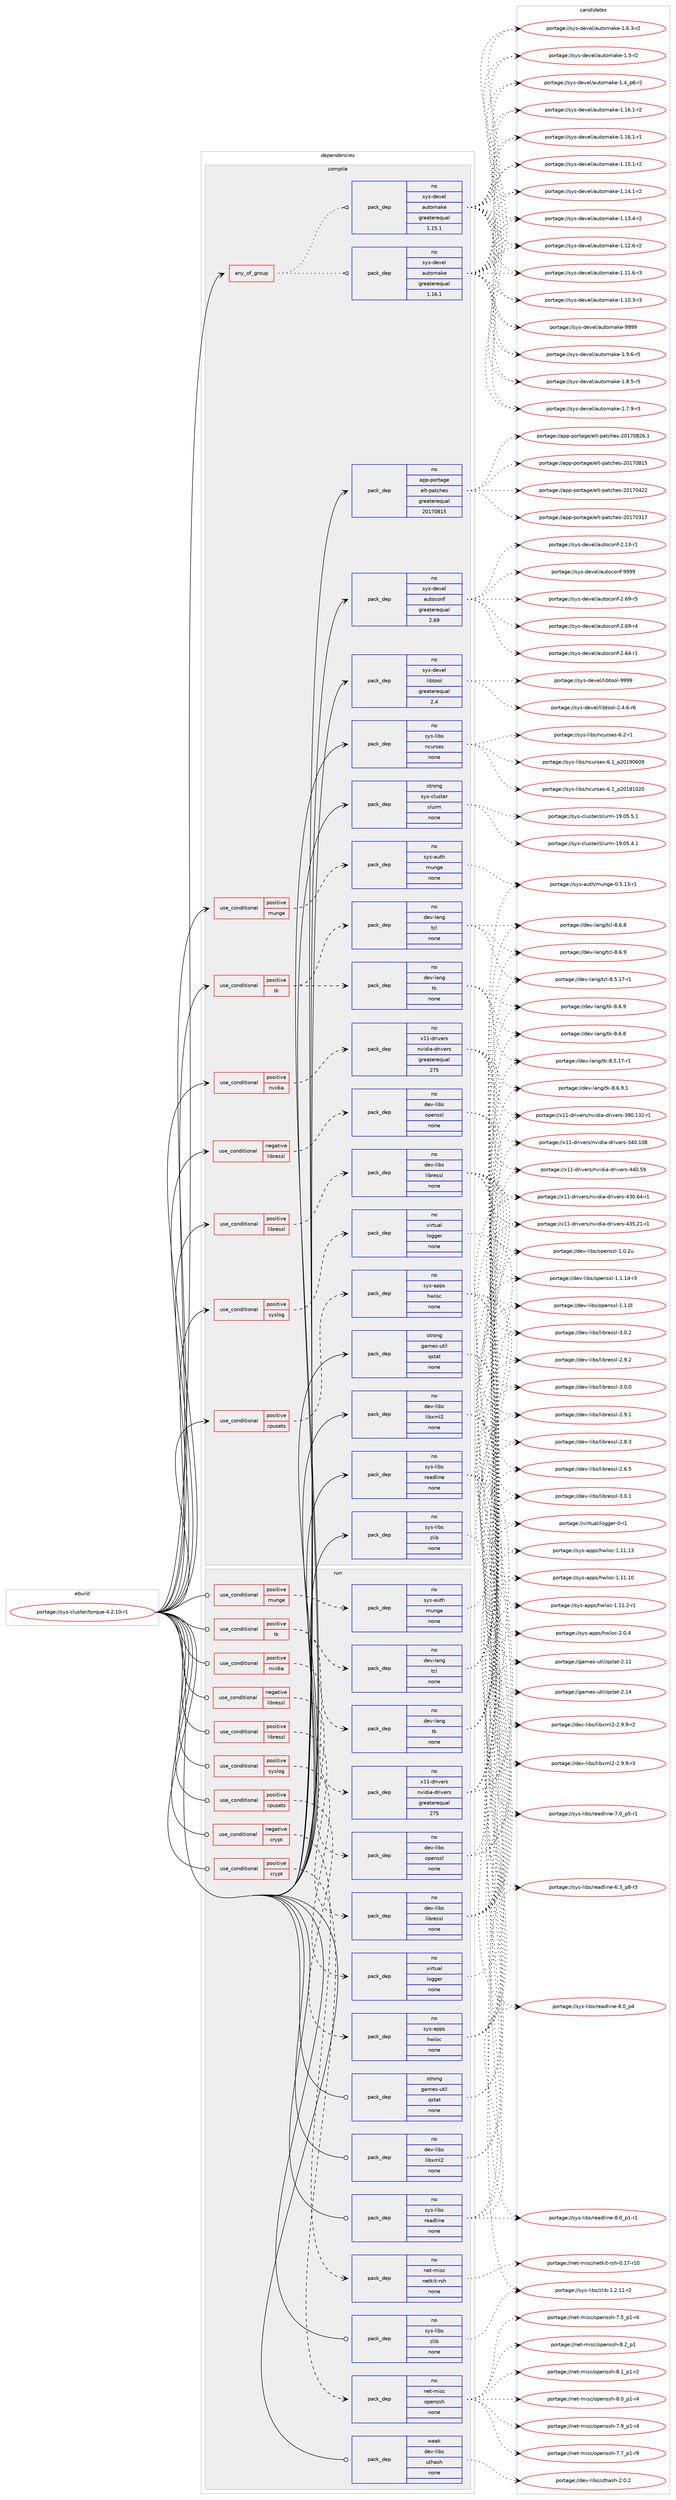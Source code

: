 digraph prolog {

# *************
# Graph options
# *************

newrank=true;
concentrate=true;
compound=true;
graph [rankdir=LR,fontname=Helvetica,fontsize=10,ranksep=1.5];#, ranksep=2.5, nodesep=0.2];
edge  [arrowhead=vee];
node  [fontname=Helvetica,fontsize=10];

# **********
# The ebuild
# **********

subgraph cluster_leftcol {
color=gray;
rank=same;
label=<<i>ebuild</i>>;
id [label="portage://sys-cluster/torque-4.2.10-r1", color=red, width=4, href="../sys-cluster/torque-4.2.10-r1.svg"];
}

# ****************
# The dependencies
# ****************

subgraph cluster_midcol {
color=gray;
label=<<i>dependencies</i>>;
subgraph cluster_compile {
fillcolor="#eeeeee";
style=filled;
label=<<i>compile</i>>;
subgraph any1074 {
dependency54213 [label=<<TABLE BORDER="0" CELLBORDER="1" CELLSPACING="0" CELLPADDING="4"><TR><TD CELLPADDING="10">any_of_group</TD></TR></TABLE>>, shape=none, color=red];subgraph pack42187 {
dependency54214 [label=<<TABLE BORDER="0" CELLBORDER="1" CELLSPACING="0" CELLPADDING="4" WIDTH="220"><TR><TD ROWSPAN="6" CELLPADDING="30">pack_dep</TD></TR><TR><TD WIDTH="110">no</TD></TR><TR><TD>sys-devel</TD></TR><TR><TD>automake</TD></TR><TR><TD>greaterequal</TD></TR><TR><TD>1.16.1</TD></TR></TABLE>>, shape=none, color=blue];
}
dependency54213:e -> dependency54214:w [weight=20,style="dotted",arrowhead="oinv"];
subgraph pack42188 {
dependency54215 [label=<<TABLE BORDER="0" CELLBORDER="1" CELLSPACING="0" CELLPADDING="4" WIDTH="220"><TR><TD ROWSPAN="6" CELLPADDING="30">pack_dep</TD></TR><TR><TD WIDTH="110">no</TD></TR><TR><TD>sys-devel</TD></TR><TR><TD>automake</TD></TR><TR><TD>greaterequal</TD></TR><TR><TD>1.15.1</TD></TR></TABLE>>, shape=none, color=blue];
}
dependency54213:e -> dependency54215:w [weight=20,style="dotted",arrowhead="oinv"];
}
id:e -> dependency54213:w [weight=20,style="solid",arrowhead="vee"];
subgraph cond10887 {
dependency54216 [label=<<TABLE BORDER="0" CELLBORDER="1" CELLSPACING="0" CELLPADDING="4"><TR><TD ROWSPAN="3" CELLPADDING="10">use_conditional</TD></TR><TR><TD>negative</TD></TR><TR><TD>libressl</TD></TR></TABLE>>, shape=none, color=red];
subgraph pack42189 {
dependency54217 [label=<<TABLE BORDER="0" CELLBORDER="1" CELLSPACING="0" CELLPADDING="4" WIDTH="220"><TR><TD ROWSPAN="6" CELLPADDING="30">pack_dep</TD></TR><TR><TD WIDTH="110">no</TD></TR><TR><TD>dev-libs</TD></TR><TR><TD>openssl</TD></TR><TR><TD>none</TD></TR><TR><TD></TD></TR></TABLE>>, shape=none, color=blue];
}
dependency54216:e -> dependency54217:w [weight=20,style="dashed",arrowhead="vee"];
}
id:e -> dependency54216:w [weight=20,style="solid",arrowhead="vee"];
subgraph cond10888 {
dependency54218 [label=<<TABLE BORDER="0" CELLBORDER="1" CELLSPACING="0" CELLPADDING="4"><TR><TD ROWSPAN="3" CELLPADDING="10">use_conditional</TD></TR><TR><TD>positive</TD></TR><TR><TD>cpusets</TD></TR></TABLE>>, shape=none, color=red];
subgraph pack42190 {
dependency54219 [label=<<TABLE BORDER="0" CELLBORDER="1" CELLSPACING="0" CELLPADDING="4" WIDTH="220"><TR><TD ROWSPAN="6" CELLPADDING="30">pack_dep</TD></TR><TR><TD WIDTH="110">no</TD></TR><TR><TD>sys-apps</TD></TR><TR><TD>hwloc</TD></TR><TR><TD>none</TD></TR><TR><TD></TD></TR></TABLE>>, shape=none, color=blue];
}
dependency54218:e -> dependency54219:w [weight=20,style="dashed",arrowhead="vee"];
}
id:e -> dependency54218:w [weight=20,style="solid",arrowhead="vee"];
subgraph cond10889 {
dependency54220 [label=<<TABLE BORDER="0" CELLBORDER="1" CELLSPACING="0" CELLPADDING="4"><TR><TD ROWSPAN="3" CELLPADDING="10">use_conditional</TD></TR><TR><TD>positive</TD></TR><TR><TD>libressl</TD></TR></TABLE>>, shape=none, color=red];
subgraph pack42191 {
dependency54221 [label=<<TABLE BORDER="0" CELLBORDER="1" CELLSPACING="0" CELLPADDING="4" WIDTH="220"><TR><TD ROWSPAN="6" CELLPADDING="30">pack_dep</TD></TR><TR><TD WIDTH="110">no</TD></TR><TR><TD>dev-libs</TD></TR><TR><TD>libressl</TD></TR><TR><TD>none</TD></TR><TR><TD></TD></TR></TABLE>>, shape=none, color=blue];
}
dependency54220:e -> dependency54221:w [weight=20,style="dashed",arrowhead="vee"];
}
id:e -> dependency54220:w [weight=20,style="solid",arrowhead="vee"];
subgraph cond10890 {
dependency54222 [label=<<TABLE BORDER="0" CELLBORDER="1" CELLSPACING="0" CELLPADDING="4"><TR><TD ROWSPAN="3" CELLPADDING="10">use_conditional</TD></TR><TR><TD>positive</TD></TR><TR><TD>munge</TD></TR></TABLE>>, shape=none, color=red];
subgraph pack42192 {
dependency54223 [label=<<TABLE BORDER="0" CELLBORDER="1" CELLSPACING="0" CELLPADDING="4" WIDTH="220"><TR><TD ROWSPAN="6" CELLPADDING="30">pack_dep</TD></TR><TR><TD WIDTH="110">no</TD></TR><TR><TD>sys-auth</TD></TR><TR><TD>munge</TD></TR><TR><TD>none</TD></TR><TR><TD></TD></TR></TABLE>>, shape=none, color=blue];
}
dependency54222:e -> dependency54223:w [weight=20,style="dashed",arrowhead="vee"];
}
id:e -> dependency54222:w [weight=20,style="solid",arrowhead="vee"];
subgraph cond10891 {
dependency54224 [label=<<TABLE BORDER="0" CELLBORDER="1" CELLSPACING="0" CELLPADDING="4"><TR><TD ROWSPAN="3" CELLPADDING="10">use_conditional</TD></TR><TR><TD>positive</TD></TR><TR><TD>nvidia</TD></TR></TABLE>>, shape=none, color=red];
subgraph pack42193 {
dependency54225 [label=<<TABLE BORDER="0" CELLBORDER="1" CELLSPACING="0" CELLPADDING="4" WIDTH="220"><TR><TD ROWSPAN="6" CELLPADDING="30">pack_dep</TD></TR><TR><TD WIDTH="110">no</TD></TR><TR><TD>x11-drivers</TD></TR><TR><TD>nvidia-drivers</TD></TR><TR><TD>greaterequal</TD></TR><TR><TD>275</TD></TR></TABLE>>, shape=none, color=blue];
}
dependency54224:e -> dependency54225:w [weight=20,style="dashed",arrowhead="vee"];
}
id:e -> dependency54224:w [weight=20,style="solid",arrowhead="vee"];
subgraph cond10892 {
dependency54226 [label=<<TABLE BORDER="0" CELLBORDER="1" CELLSPACING="0" CELLPADDING="4"><TR><TD ROWSPAN="3" CELLPADDING="10">use_conditional</TD></TR><TR><TD>positive</TD></TR><TR><TD>syslog</TD></TR></TABLE>>, shape=none, color=red];
subgraph pack42194 {
dependency54227 [label=<<TABLE BORDER="0" CELLBORDER="1" CELLSPACING="0" CELLPADDING="4" WIDTH="220"><TR><TD ROWSPAN="6" CELLPADDING="30">pack_dep</TD></TR><TR><TD WIDTH="110">no</TD></TR><TR><TD>virtual</TD></TR><TR><TD>logger</TD></TR><TR><TD>none</TD></TR><TR><TD></TD></TR></TABLE>>, shape=none, color=blue];
}
dependency54226:e -> dependency54227:w [weight=20,style="dashed",arrowhead="vee"];
}
id:e -> dependency54226:w [weight=20,style="solid",arrowhead="vee"];
subgraph cond10893 {
dependency54228 [label=<<TABLE BORDER="0" CELLBORDER="1" CELLSPACING="0" CELLPADDING="4"><TR><TD ROWSPAN="3" CELLPADDING="10">use_conditional</TD></TR><TR><TD>positive</TD></TR><TR><TD>tk</TD></TR></TABLE>>, shape=none, color=red];
subgraph pack42195 {
dependency54229 [label=<<TABLE BORDER="0" CELLBORDER="1" CELLSPACING="0" CELLPADDING="4" WIDTH="220"><TR><TD ROWSPAN="6" CELLPADDING="30">pack_dep</TD></TR><TR><TD WIDTH="110">no</TD></TR><TR><TD>dev-lang</TD></TR><TR><TD>tk</TD></TR><TR><TD>none</TD></TR><TR><TD></TD></TR></TABLE>>, shape=none, color=blue];
}
dependency54228:e -> dependency54229:w [weight=20,style="dashed",arrowhead="vee"];
subgraph pack42196 {
dependency54230 [label=<<TABLE BORDER="0" CELLBORDER="1" CELLSPACING="0" CELLPADDING="4" WIDTH="220"><TR><TD ROWSPAN="6" CELLPADDING="30">pack_dep</TD></TR><TR><TD WIDTH="110">no</TD></TR><TR><TD>dev-lang</TD></TR><TR><TD>tcl</TD></TR><TR><TD>none</TD></TR><TR><TD></TD></TR></TABLE>>, shape=none, color=blue];
}
dependency54228:e -> dependency54230:w [weight=20,style="dashed",arrowhead="vee"];
}
id:e -> dependency54228:w [weight=20,style="solid",arrowhead="vee"];
subgraph pack42197 {
dependency54231 [label=<<TABLE BORDER="0" CELLBORDER="1" CELLSPACING="0" CELLPADDING="4" WIDTH="220"><TR><TD ROWSPAN="6" CELLPADDING="30">pack_dep</TD></TR><TR><TD WIDTH="110">no</TD></TR><TR><TD>app-portage</TD></TR><TR><TD>elt-patches</TD></TR><TR><TD>greaterequal</TD></TR><TR><TD>20170815</TD></TR></TABLE>>, shape=none, color=blue];
}
id:e -> dependency54231:w [weight=20,style="solid",arrowhead="vee"];
subgraph pack42198 {
dependency54232 [label=<<TABLE BORDER="0" CELLBORDER="1" CELLSPACING="0" CELLPADDING="4" WIDTH="220"><TR><TD ROWSPAN="6" CELLPADDING="30">pack_dep</TD></TR><TR><TD WIDTH="110">no</TD></TR><TR><TD>dev-libs</TD></TR><TR><TD>libxml2</TD></TR><TR><TD>none</TD></TR><TR><TD></TD></TR></TABLE>>, shape=none, color=blue];
}
id:e -> dependency54232:w [weight=20,style="solid",arrowhead="vee"];
subgraph pack42199 {
dependency54233 [label=<<TABLE BORDER="0" CELLBORDER="1" CELLSPACING="0" CELLPADDING="4" WIDTH="220"><TR><TD ROWSPAN="6" CELLPADDING="30">pack_dep</TD></TR><TR><TD WIDTH="110">no</TD></TR><TR><TD>sys-devel</TD></TR><TR><TD>autoconf</TD></TR><TR><TD>greaterequal</TD></TR><TR><TD>2.69</TD></TR></TABLE>>, shape=none, color=blue];
}
id:e -> dependency54233:w [weight=20,style="solid",arrowhead="vee"];
subgraph pack42200 {
dependency54234 [label=<<TABLE BORDER="0" CELLBORDER="1" CELLSPACING="0" CELLPADDING="4" WIDTH="220"><TR><TD ROWSPAN="6" CELLPADDING="30">pack_dep</TD></TR><TR><TD WIDTH="110">no</TD></TR><TR><TD>sys-devel</TD></TR><TR><TD>libtool</TD></TR><TR><TD>greaterequal</TD></TR><TR><TD>2.4</TD></TR></TABLE>>, shape=none, color=blue];
}
id:e -> dependency54234:w [weight=20,style="solid",arrowhead="vee"];
subgraph pack42201 {
dependency54235 [label=<<TABLE BORDER="0" CELLBORDER="1" CELLSPACING="0" CELLPADDING="4" WIDTH="220"><TR><TD ROWSPAN="6" CELLPADDING="30">pack_dep</TD></TR><TR><TD WIDTH="110">no</TD></TR><TR><TD>sys-libs</TD></TR><TR><TD>ncurses</TD></TR><TR><TD>none</TD></TR><TR><TD></TD></TR></TABLE>>, shape=none, color=blue];
}
id:e -> dependency54235:w [weight=20,style="solid",arrowhead="vee"];
subgraph pack42202 {
dependency54236 [label=<<TABLE BORDER="0" CELLBORDER="1" CELLSPACING="0" CELLPADDING="4" WIDTH="220"><TR><TD ROWSPAN="6" CELLPADDING="30">pack_dep</TD></TR><TR><TD WIDTH="110">no</TD></TR><TR><TD>sys-libs</TD></TR><TR><TD>readline</TD></TR><TR><TD>none</TD></TR><TR><TD></TD></TR></TABLE>>, shape=none, color=blue];
}
id:e -> dependency54236:w [weight=20,style="solid",arrowhead="vee"];
subgraph pack42203 {
dependency54237 [label=<<TABLE BORDER="0" CELLBORDER="1" CELLSPACING="0" CELLPADDING="4" WIDTH="220"><TR><TD ROWSPAN="6" CELLPADDING="30">pack_dep</TD></TR><TR><TD WIDTH="110">no</TD></TR><TR><TD>sys-libs</TD></TR><TR><TD>zlib</TD></TR><TR><TD>none</TD></TR><TR><TD></TD></TR></TABLE>>, shape=none, color=blue];
}
id:e -> dependency54237:w [weight=20,style="solid",arrowhead="vee"];
subgraph pack42204 {
dependency54238 [label=<<TABLE BORDER="0" CELLBORDER="1" CELLSPACING="0" CELLPADDING="4" WIDTH="220"><TR><TD ROWSPAN="6" CELLPADDING="30">pack_dep</TD></TR><TR><TD WIDTH="110">strong</TD></TR><TR><TD>games-util</TD></TR><TR><TD>qstat</TD></TR><TR><TD>none</TD></TR><TR><TD></TD></TR></TABLE>>, shape=none, color=blue];
}
id:e -> dependency54238:w [weight=20,style="solid",arrowhead="vee"];
subgraph pack42205 {
dependency54239 [label=<<TABLE BORDER="0" CELLBORDER="1" CELLSPACING="0" CELLPADDING="4" WIDTH="220"><TR><TD ROWSPAN="6" CELLPADDING="30">pack_dep</TD></TR><TR><TD WIDTH="110">strong</TD></TR><TR><TD>sys-cluster</TD></TR><TR><TD>slurm</TD></TR><TR><TD>none</TD></TR><TR><TD></TD></TR></TABLE>>, shape=none, color=blue];
}
id:e -> dependency54239:w [weight=20,style="solid",arrowhead="vee"];
}
subgraph cluster_compileandrun {
fillcolor="#eeeeee";
style=filled;
label=<<i>compile and run</i>>;
}
subgraph cluster_run {
fillcolor="#eeeeee";
style=filled;
label=<<i>run</i>>;
subgraph cond10894 {
dependency54240 [label=<<TABLE BORDER="0" CELLBORDER="1" CELLSPACING="0" CELLPADDING="4"><TR><TD ROWSPAN="3" CELLPADDING="10">use_conditional</TD></TR><TR><TD>negative</TD></TR><TR><TD>crypt</TD></TR></TABLE>>, shape=none, color=red];
subgraph pack42206 {
dependency54241 [label=<<TABLE BORDER="0" CELLBORDER="1" CELLSPACING="0" CELLPADDING="4" WIDTH="220"><TR><TD ROWSPAN="6" CELLPADDING="30">pack_dep</TD></TR><TR><TD WIDTH="110">no</TD></TR><TR><TD>net-misc</TD></TR><TR><TD>netkit-rsh</TD></TR><TR><TD>none</TD></TR><TR><TD></TD></TR></TABLE>>, shape=none, color=blue];
}
dependency54240:e -> dependency54241:w [weight=20,style="dashed",arrowhead="vee"];
}
id:e -> dependency54240:w [weight=20,style="solid",arrowhead="odot"];
subgraph cond10895 {
dependency54242 [label=<<TABLE BORDER="0" CELLBORDER="1" CELLSPACING="0" CELLPADDING="4"><TR><TD ROWSPAN="3" CELLPADDING="10">use_conditional</TD></TR><TR><TD>negative</TD></TR><TR><TD>libressl</TD></TR></TABLE>>, shape=none, color=red];
subgraph pack42207 {
dependency54243 [label=<<TABLE BORDER="0" CELLBORDER="1" CELLSPACING="0" CELLPADDING="4" WIDTH="220"><TR><TD ROWSPAN="6" CELLPADDING="30">pack_dep</TD></TR><TR><TD WIDTH="110">no</TD></TR><TR><TD>dev-libs</TD></TR><TR><TD>openssl</TD></TR><TR><TD>none</TD></TR><TR><TD></TD></TR></TABLE>>, shape=none, color=blue];
}
dependency54242:e -> dependency54243:w [weight=20,style="dashed",arrowhead="vee"];
}
id:e -> dependency54242:w [weight=20,style="solid",arrowhead="odot"];
subgraph cond10896 {
dependency54244 [label=<<TABLE BORDER="0" CELLBORDER="1" CELLSPACING="0" CELLPADDING="4"><TR><TD ROWSPAN="3" CELLPADDING="10">use_conditional</TD></TR><TR><TD>positive</TD></TR><TR><TD>cpusets</TD></TR></TABLE>>, shape=none, color=red];
subgraph pack42208 {
dependency54245 [label=<<TABLE BORDER="0" CELLBORDER="1" CELLSPACING="0" CELLPADDING="4" WIDTH="220"><TR><TD ROWSPAN="6" CELLPADDING="30">pack_dep</TD></TR><TR><TD WIDTH="110">no</TD></TR><TR><TD>sys-apps</TD></TR><TR><TD>hwloc</TD></TR><TR><TD>none</TD></TR><TR><TD></TD></TR></TABLE>>, shape=none, color=blue];
}
dependency54244:e -> dependency54245:w [weight=20,style="dashed",arrowhead="vee"];
}
id:e -> dependency54244:w [weight=20,style="solid",arrowhead="odot"];
subgraph cond10897 {
dependency54246 [label=<<TABLE BORDER="0" CELLBORDER="1" CELLSPACING="0" CELLPADDING="4"><TR><TD ROWSPAN="3" CELLPADDING="10">use_conditional</TD></TR><TR><TD>positive</TD></TR><TR><TD>crypt</TD></TR></TABLE>>, shape=none, color=red];
subgraph pack42209 {
dependency54247 [label=<<TABLE BORDER="0" CELLBORDER="1" CELLSPACING="0" CELLPADDING="4" WIDTH="220"><TR><TD ROWSPAN="6" CELLPADDING="30">pack_dep</TD></TR><TR><TD WIDTH="110">no</TD></TR><TR><TD>net-misc</TD></TR><TR><TD>openssh</TD></TR><TR><TD>none</TD></TR><TR><TD></TD></TR></TABLE>>, shape=none, color=blue];
}
dependency54246:e -> dependency54247:w [weight=20,style="dashed",arrowhead="vee"];
}
id:e -> dependency54246:w [weight=20,style="solid",arrowhead="odot"];
subgraph cond10898 {
dependency54248 [label=<<TABLE BORDER="0" CELLBORDER="1" CELLSPACING="0" CELLPADDING="4"><TR><TD ROWSPAN="3" CELLPADDING="10">use_conditional</TD></TR><TR><TD>positive</TD></TR><TR><TD>libressl</TD></TR></TABLE>>, shape=none, color=red];
subgraph pack42210 {
dependency54249 [label=<<TABLE BORDER="0" CELLBORDER="1" CELLSPACING="0" CELLPADDING="4" WIDTH="220"><TR><TD ROWSPAN="6" CELLPADDING="30">pack_dep</TD></TR><TR><TD WIDTH="110">no</TD></TR><TR><TD>dev-libs</TD></TR><TR><TD>libressl</TD></TR><TR><TD>none</TD></TR><TR><TD></TD></TR></TABLE>>, shape=none, color=blue];
}
dependency54248:e -> dependency54249:w [weight=20,style="dashed",arrowhead="vee"];
}
id:e -> dependency54248:w [weight=20,style="solid",arrowhead="odot"];
subgraph cond10899 {
dependency54250 [label=<<TABLE BORDER="0" CELLBORDER="1" CELLSPACING="0" CELLPADDING="4"><TR><TD ROWSPAN="3" CELLPADDING="10">use_conditional</TD></TR><TR><TD>positive</TD></TR><TR><TD>munge</TD></TR></TABLE>>, shape=none, color=red];
subgraph pack42211 {
dependency54251 [label=<<TABLE BORDER="0" CELLBORDER="1" CELLSPACING="0" CELLPADDING="4" WIDTH="220"><TR><TD ROWSPAN="6" CELLPADDING="30">pack_dep</TD></TR><TR><TD WIDTH="110">no</TD></TR><TR><TD>sys-auth</TD></TR><TR><TD>munge</TD></TR><TR><TD>none</TD></TR><TR><TD></TD></TR></TABLE>>, shape=none, color=blue];
}
dependency54250:e -> dependency54251:w [weight=20,style="dashed",arrowhead="vee"];
}
id:e -> dependency54250:w [weight=20,style="solid",arrowhead="odot"];
subgraph cond10900 {
dependency54252 [label=<<TABLE BORDER="0" CELLBORDER="1" CELLSPACING="0" CELLPADDING="4"><TR><TD ROWSPAN="3" CELLPADDING="10">use_conditional</TD></TR><TR><TD>positive</TD></TR><TR><TD>nvidia</TD></TR></TABLE>>, shape=none, color=red];
subgraph pack42212 {
dependency54253 [label=<<TABLE BORDER="0" CELLBORDER="1" CELLSPACING="0" CELLPADDING="4" WIDTH="220"><TR><TD ROWSPAN="6" CELLPADDING="30">pack_dep</TD></TR><TR><TD WIDTH="110">no</TD></TR><TR><TD>x11-drivers</TD></TR><TR><TD>nvidia-drivers</TD></TR><TR><TD>greaterequal</TD></TR><TR><TD>275</TD></TR></TABLE>>, shape=none, color=blue];
}
dependency54252:e -> dependency54253:w [weight=20,style="dashed",arrowhead="vee"];
}
id:e -> dependency54252:w [weight=20,style="solid",arrowhead="odot"];
subgraph cond10901 {
dependency54254 [label=<<TABLE BORDER="0" CELLBORDER="1" CELLSPACING="0" CELLPADDING="4"><TR><TD ROWSPAN="3" CELLPADDING="10">use_conditional</TD></TR><TR><TD>positive</TD></TR><TR><TD>syslog</TD></TR></TABLE>>, shape=none, color=red];
subgraph pack42213 {
dependency54255 [label=<<TABLE BORDER="0" CELLBORDER="1" CELLSPACING="0" CELLPADDING="4" WIDTH="220"><TR><TD ROWSPAN="6" CELLPADDING="30">pack_dep</TD></TR><TR><TD WIDTH="110">no</TD></TR><TR><TD>virtual</TD></TR><TR><TD>logger</TD></TR><TR><TD>none</TD></TR><TR><TD></TD></TR></TABLE>>, shape=none, color=blue];
}
dependency54254:e -> dependency54255:w [weight=20,style="dashed",arrowhead="vee"];
}
id:e -> dependency54254:w [weight=20,style="solid",arrowhead="odot"];
subgraph cond10902 {
dependency54256 [label=<<TABLE BORDER="0" CELLBORDER="1" CELLSPACING="0" CELLPADDING="4"><TR><TD ROWSPAN="3" CELLPADDING="10">use_conditional</TD></TR><TR><TD>positive</TD></TR><TR><TD>tk</TD></TR></TABLE>>, shape=none, color=red];
subgraph pack42214 {
dependency54257 [label=<<TABLE BORDER="0" CELLBORDER="1" CELLSPACING="0" CELLPADDING="4" WIDTH="220"><TR><TD ROWSPAN="6" CELLPADDING="30">pack_dep</TD></TR><TR><TD WIDTH="110">no</TD></TR><TR><TD>dev-lang</TD></TR><TR><TD>tk</TD></TR><TR><TD>none</TD></TR><TR><TD></TD></TR></TABLE>>, shape=none, color=blue];
}
dependency54256:e -> dependency54257:w [weight=20,style="dashed",arrowhead="vee"];
subgraph pack42215 {
dependency54258 [label=<<TABLE BORDER="0" CELLBORDER="1" CELLSPACING="0" CELLPADDING="4" WIDTH="220"><TR><TD ROWSPAN="6" CELLPADDING="30">pack_dep</TD></TR><TR><TD WIDTH="110">no</TD></TR><TR><TD>dev-lang</TD></TR><TR><TD>tcl</TD></TR><TR><TD>none</TD></TR><TR><TD></TD></TR></TABLE>>, shape=none, color=blue];
}
dependency54256:e -> dependency54258:w [weight=20,style="dashed",arrowhead="vee"];
}
id:e -> dependency54256:w [weight=20,style="solid",arrowhead="odot"];
subgraph pack42216 {
dependency54259 [label=<<TABLE BORDER="0" CELLBORDER="1" CELLSPACING="0" CELLPADDING="4" WIDTH="220"><TR><TD ROWSPAN="6" CELLPADDING="30">pack_dep</TD></TR><TR><TD WIDTH="110">no</TD></TR><TR><TD>dev-libs</TD></TR><TR><TD>libxml2</TD></TR><TR><TD>none</TD></TR><TR><TD></TD></TR></TABLE>>, shape=none, color=blue];
}
id:e -> dependency54259:w [weight=20,style="solid",arrowhead="odot"];
subgraph pack42217 {
dependency54260 [label=<<TABLE BORDER="0" CELLBORDER="1" CELLSPACING="0" CELLPADDING="4" WIDTH="220"><TR><TD ROWSPAN="6" CELLPADDING="30">pack_dep</TD></TR><TR><TD WIDTH="110">no</TD></TR><TR><TD>sys-libs</TD></TR><TR><TD>readline</TD></TR><TR><TD>none</TD></TR><TR><TD></TD></TR></TABLE>>, shape=none, color=blue];
}
id:e -> dependency54260:w [weight=20,style="solid",arrowhead="odot"];
subgraph pack42218 {
dependency54261 [label=<<TABLE BORDER="0" CELLBORDER="1" CELLSPACING="0" CELLPADDING="4" WIDTH="220"><TR><TD ROWSPAN="6" CELLPADDING="30">pack_dep</TD></TR><TR><TD WIDTH="110">no</TD></TR><TR><TD>sys-libs</TD></TR><TR><TD>zlib</TD></TR><TR><TD>none</TD></TR><TR><TD></TD></TR></TABLE>>, shape=none, color=blue];
}
id:e -> dependency54261:w [weight=20,style="solid",arrowhead="odot"];
subgraph pack42219 {
dependency54262 [label=<<TABLE BORDER="0" CELLBORDER="1" CELLSPACING="0" CELLPADDING="4" WIDTH="220"><TR><TD ROWSPAN="6" CELLPADDING="30">pack_dep</TD></TR><TR><TD WIDTH="110">strong</TD></TR><TR><TD>games-util</TD></TR><TR><TD>qstat</TD></TR><TR><TD>none</TD></TR><TR><TD></TD></TR></TABLE>>, shape=none, color=blue];
}
id:e -> dependency54262:w [weight=20,style="solid",arrowhead="odot"];
subgraph pack42220 {
dependency54263 [label=<<TABLE BORDER="0" CELLBORDER="1" CELLSPACING="0" CELLPADDING="4" WIDTH="220"><TR><TD ROWSPAN="6" CELLPADDING="30">pack_dep</TD></TR><TR><TD WIDTH="110">weak</TD></TR><TR><TD>dev-libs</TD></TR><TR><TD>uthash</TD></TR><TR><TD>none</TD></TR><TR><TD></TD></TR></TABLE>>, shape=none, color=blue];
}
id:e -> dependency54263:w [weight=20,style="solid",arrowhead="odot"];
}
}

# **************
# The candidates
# **************

subgraph cluster_choices {
rank=same;
color=gray;
label=<<i>candidates</i>>;

subgraph choice42187 {
color=black;
nodesep=1;
choice115121115451001011181011084797117116111109971071014557575757 [label="portage://sys-devel/automake-9999", color=red, width=4,href="../sys-devel/automake-9999.svg"];
choice115121115451001011181011084797117116111109971071014549465746544511453 [label="portage://sys-devel/automake-1.9.6-r5", color=red, width=4,href="../sys-devel/automake-1.9.6-r5.svg"];
choice115121115451001011181011084797117116111109971071014549465646534511453 [label="portage://sys-devel/automake-1.8.5-r5", color=red, width=4,href="../sys-devel/automake-1.8.5-r5.svg"];
choice115121115451001011181011084797117116111109971071014549465546574511451 [label="portage://sys-devel/automake-1.7.9-r3", color=red, width=4,href="../sys-devel/automake-1.7.9-r3.svg"];
choice115121115451001011181011084797117116111109971071014549465446514511450 [label="portage://sys-devel/automake-1.6.3-r2", color=red, width=4,href="../sys-devel/automake-1.6.3-r2.svg"];
choice11512111545100101118101108479711711611110997107101454946534511450 [label="portage://sys-devel/automake-1.5-r2", color=red, width=4,href="../sys-devel/automake-1.5-r2.svg"];
choice115121115451001011181011084797117116111109971071014549465295112544511450 [label="portage://sys-devel/automake-1.4_p6-r2", color=red, width=4,href="../sys-devel/automake-1.4_p6-r2.svg"];
choice11512111545100101118101108479711711611110997107101454946495446494511450 [label="portage://sys-devel/automake-1.16.1-r2", color=red, width=4,href="../sys-devel/automake-1.16.1-r2.svg"];
choice11512111545100101118101108479711711611110997107101454946495446494511449 [label="portage://sys-devel/automake-1.16.1-r1", color=red, width=4,href="../sys-devel/automake-1.16.1-r1.svg"];
choice11512111545100101118101108479711711611110997107101454946495346494511450 [label="portage://sys-devel/automake-1.15.1-r2", color=red, width=4,href="../sys-devel/automake-1.15.1-r2.svg"];
choice11512111545100101118101108479711711611110997107101454946495246494511450 [label="portage://sys-devel/automake-1.14.1-r2", color=red, width=4,href="../sys-devel/automake-1.14.1-r2.svg"];
choice11512111545100101118101108479711711611110997107101454946495146524511450 [label="portage://sys-devel/automake-1.13.4-r2", color=red, width=4,href="../sys-devel/automake-1.13.4-r2.svg"];
choice11512111545100101118101108479711711611110997107101454946495046544511450 [label="portage://sys-devel/automake-1.12.6-r2", color=red, width=4,href="../sys-devel/automake-1.12.6-r2.svg"];
choice11512111545100101118101108479711711611110997107101454946494946544511451 [label="portage://sys-devel/automake-1.11.6-r3", color=red, width=4,href="../sys-devel/automake-1.11.6-r3.svg"];
choice11512111545100101118101108479711711611110997107101454946494846514511451 [label="portage://sys-devel/automake-1.10.3-r3", color=red, width=4,href="../sys-devel/automake-1.10.3-r3.svg"];
dependency54214:e -> choice115121115451001011181011084797117116111109971071014557575757:w [style=dotted,weight="100"];
dependency54214:e -> choice115121115451001011181011084797117116111109971071014549465746544511453:w [style=dotted,weight="100"];
dependency54214:e -> choice115121115451001011181011084797117116111109971071014549465646534511453:w [style=dotted,weight="100"];
dependency54214:e -> choice115121115451001011181011084797117116111109971071014549465546574511451:w [style=dotted,weight="100"];
dependency54214:e -> choice115121115451001011181011084797117116111109971071014549465446514511450:w [style=dotted,weight="100"];
dependency54214:e -> choice11512111545100101118101108479711711611110997107101454946534511450:w [style=dotted,weight="100"];
dependency54214:e -> choice115121115451001011181011084797117116111109971071014549465295112544511450:w [style=dotted,weight="100"];
dependency54214:e -> choice11512111545100101118101108479711711611110997107101454946495446494511450:w [style=dotted,weight="100"];
dependency54214:e -> choice11512111545100101118101108479711711611110997107101454946495446494511449:w [style=dotted,weight="100"];
dependency54214:e -> choice11512111545100101118101108479711711611110997107101454946495346494511450:w [style=dotted,weight="100"];
dependency54214:e -> choice11512111545100101118101108479711711611110997107101454946495246494511450:w [style=dotted,weight="100"];
dependency54214:e -> choice11512111545100101118101108479711711611110997107101454946495146524511450:w [style=dotted,weight="100"];
dependency54214:e -> choice11512111545100101118101108479711711611110997107101454946495046544511450:w [style=dotted,weight="100"];
dependency54214:e -> choice11512111545100101118101108479711711611110997107101454946494946544511451:w [style=dotted,weight="100"];
dependency54214:e -> choice11512111545100101118101108479711711611110997107101454946494846514511451:w [style=dotted,weight="100"];
}
subgraph choice42188 {
color=black;
nodesep=1;
choice115121115451001011181011084797117116111109971071014557575757 [label="portage://sys-devel/automake-9999", color=red, width=4,href="../sys-devel/automake-9999.svg"];
choice115121115451001011181011084797117116111109971071014549465746544511453 [label="portage://sys-devel/automake-1.9.6-r5", color=red, width=4,href="../sys-devel/automake-1.9.6-r5.svg"];
choice115121115451001011181011084797117116111109971071014549465646534511453 [label="portage://sys-devel/automake-1.8.5-r5", color=red, width=4,href="../sys-devel/automake-1.8.5-r5.svg"];
choice115121115451001011181011084797117116111109971071014549465546574511451 [label="portage://sys-devel/automake-1.7.9-r3", color=red, width=4,href="../sys-devel/automake-1.7.9-r3.svg"];
choice115121115451001011181011084797117116111109971071014549465446514511450 [label="portage://sys-devel/automake-1.6.3-r2", color=red, width=4,href="../sys-devel/automake-1.6.3-r2.svg"];
choice11512111545100101118101108479711711611110997107101454946534511450 [label="portage://sys-devel/automake-1.5-r2", color=red, width=4,href="../sys-devel/automake-1.5-r2.svg"];
choice115121115451001011181011084797117116111109971071014549465295112544511450 [label="portage://sys-devel/automake-1.4_p6-r2", color=red, width=4,href="../sys-devel/automake-1.4_p6-r2.svg"];
choice11512111545100101118101108479711711611110997107101454946495446494511450 [label="portage://sys-devel/automake-1.16.1-r2", color=red, width=4,href="../sys-devel/automake-1.16.1-r2.svg"];
choice11512111545100101118101108479711711611110997107101454946495446494511449 [label="portage://sys-devel/automake-1.16.1-r1", color=red, width=4,href="../sys-devel/automake-1.16.1-r1.svg"];
choice11512111545100101118101108479711711611110997107101454946495346494511450 [label="portage://sys-devel/automake-1.15.1-r2", color=red, width=4,href="../sys-devel/automake-1.15.1-r2.svg"];
choice11512111545100101118101108479711711611110997107101454946495246494511450 [label="portage://sys-devel/automake-1.14.1-r2", color=red, width=4,href="../sys-devel/automake-1.14.1-r2.svg"];
choice11512111545100101118101108479711711611110997107101454946495146524511450 [label="portage://sys-devel/automake-1.13.4-r2", color=red, width=4,href="../sys-devel/automake-1.13.4-r2.svg"];
choice11512111545100101118101108479711711611110997107101454946495046544511450 [label="portage://sys-devel/automake-1.12.6-r2", color=red, width=4,href="../sys-devel/automake-1.12.6-r2.svg"];
choice11512111545100101118101108479711711611110997107101454946494946544511451 [label="portage://sys-devel/automake-1.11.6-r3", color=red, width=4,href="../sys-devel/automake-1.11.6-r3.svg"];
choice11512111545100101118101108479711711611110997107101454946494846514511451 [label="portage://sys-devel/automake-1.10.3-r3", color=red, width=4,href="../sys-devel/automake-1.10.3-r3.svg"];
dependency54215:e -> choice115121115451001011181011084797117116111109971071014557575757:w [style=dotted,weight="100"];
dependency54215:e -> choice115121115451001011181011084797117116111109971071014549465746544511453:w [style=dotted,weight="100"];
dependency54215:e -> choice115121115451001011181011084797117116111109971071014549465646534511453:w [style=dotted,weight="100"];
dependency54215:e -> choice115121115451001011181011084797117116111109971071014549465546574511451:w [style=dotted,weight="100"];
dependency54215:e -> choice115121115451001011181011084797117116111109971071014549465446514511450:w [style=dotted,weight="100"];
dependency54215:e -> choice11512111545100101118101108479711711611110997107101454946534511450:w [style=dotted,weight="100"];
dependency54215:e -> choice115121115451001011181011084797117116111109971071014549465295112544511450:w [style=dotted,weight="100"];
dependency54215:e -> choice11512111545100101118101108479711711611110997107101454946495446494511450:w [style=dotted,weight="100"];
dependency54215:e -> choice11512111545100101118101108479711711611110997107101454946495446494511449:w [style=dotted,weight="100"];
dependency54215:e -> choice11512111545100101118101108479711711611110997107101454946495346494511450:w [style=dotted,weight="100"];
dependency54215:e -> choice11512111545100101118101108479711711611110997107101454946495246494511450:w [style=dotted,weight="100"];
dependency54215:e -> choice11512111545100101118101108479711711611110997107101454946495146524511450:w [style=dotted,weight="100"];
dependency54215:e -> choice11512111545100101118101108479711711611110997107101454946495046544511450:w [style=dotted,weight="100"];
dependency54215:e -> choice11512111545100101118101108479711711611110997107101454946494946544511451:w [style=dotted,weight="100"];
dependency54215:e -> choice11512111545100101118101108479711711611110997107101454946494846514511451:w [style=dotted,weight="100"];
}
subgraph choice42189 {
color=black;
nodesep=1;
choice1001011184510810598115471111121011101151151084549464946491004511451 [label="portage://dev-libs/openssl-1.1.1d-r3", color=red, width=4,href="../dev-libs/openssl-1.1.1d-r3.svg"];
choice100101118451081059811547111112101110115115108454946494648108 [label="portage://dev-libs/openssl-1.1.0l", color=red, width=4,href="../dev-libs/openssl-1.1.0l.svg"];
choice100101118451081059811547111112101110115115108454946484650117 [label="portage://dev-libs/openssl-1.0.2u", color=red, width=4,href="../dev-libs/openssl-1.0.2u.svg"];
dependency54217:e -> choice1001011184510810598115471111121011101151151084549464946491004511451:w [style=dotted,weight="100"];
dependency54217:e -> choice100101118451081059811547111112101110115115108454946494648108:w [style=dotted,weight="100"];
dependency54217:e -> choice100101118451081059811547111112101110115115108454946484650117:w [style=dotted,weight="100"];
}
subgraph choice42190 {
color=black;
nodesep=1;
choice11512111545971121121154710411910811199455046484652 [label="portage://sys-apps/hwloc-2.0.4", color=red, width=4,href="../sys-apps/hwloc-2.0.4.svg"];
choice11512111545971121121154710411910811199454946494946504511449 [label="portage://sys-apps/hwloc-1.11.2-r1", color=red, width=4,href="../sys-apps/hwloc-1.11.2-r1.svg"];
choice115121115459711211211547104119108111994549464949464951 [label="portage://sys-apps/hwloc-1.11.13", color=red, width=4,href="../sys-apps/hwloc-1.11.13.svg"];
choice115121115459711211211547104119108111994549464949464948 [label="portage://sys-apps/hwloc-1.11.10", color=red, width=4,href="../sys-apps/hwloc-1.11.10.svg"];
dependency54219:e -> choice11512111545971121121154710411910811199455046484652:w [style=dotted,weight="100"];
dependency54219:e -> choice11512111545971121121154710411910811199454946494946504511449:w [style=dotted,weight="100"];
dependency54219:e -> choice115121115459711211211547104119108111994549464949464951:w [style=dotted,weight="100"];
dependency54219:e -> choice115121115459711211211547104119108111994549464949464948:w [style=dotted,weight="100"];
}
subgraph choice42191 {
color=black;
nodesep=1;
choice10010111845108105981154710810598114101115115108455146484650 [label="portage://dev-libs/libressl-3.0.2", color=red, width=4,href="../dev-libs/libressl-3.0.2.svg"];
choice10010111845108105981154710810598114101115115108455146484649 [label="portage://dev-libs/libressl-3.0.1", color=red, width=4,href="../dev-libs/libressl-3.0.1.svg"];
choice10010111845108105981154710810598114101115115108455146484648 [label="portage://dev-libs/libressl-3.0.0", color=red, width=4,href="../dev-libs/libressl-3.0.0.svg"];
choice10010111845108105981154710810598114101115115108455046574650 [label="portage://dev-libs/libressl-2.9.2", color=red, width=4,href="../dev-libs/libressl-2.9.2.svg"];
choice10010111845108105981154710810598114101115115108455046574649 [label="portage://dev-libs/libressl-2.9.1", color=red, width=4,href="../dev-libs/libressl-2.9.1.svg"];
choice10010111845108105981154710810598114101115115108455046564651 [label="portage://dev-libs/libressl-2.8.3", color=red, width=4,href="../dev-libs/libressl-2.8.3.svg"];
choice10010111845108105981154710810598114101115115108455046544653 [label="portage://dev-libs/libressl-2.6.5", color=red, width=4,href="../dev-libs/libressl-2.6.5.svg"];
dependency54221:e -> choice10010111845108105981154710810598114101115115108455146484650:w [style=dotted,weight="100"];
dependency54221:e -> choice10010111845108105981154710810598114101115115108455146484649:w [style=dotted,weight="100"];
dependency54221:e -> choice10010111845108105981154710810598114101115115108455146484648:w [style=dotted,weight="100"];
dependency54221:e -> choice10010111845108105981154710810598114101115115108455046574650:w [style=dotted,weight="100"];
dependency54221:e -> choice10010111845108105981154710810598114101115115108455046574649:w [style=dotted,weight="100"];
dependency54221:e -> choice10010111845108105981154710810598114101115115108455046564651:w [style=dotted,weight="100"];
dependency54221:e -> choice10010111845108105981154710810598114101115115108455046544653:w [style=dotted,weight="100"];
}
subgraph choice42192 {
color=black;
nodesep=1;
choice115121115459711711610447109117110103101454846534649514511449 [label="portage://sys-auth/munge-0.5.13-r1", color=red, width=4,href="../sys-auth/munge-0.5.13-r1.svg"];
dependency54223:e -> choice115121115459711711610447109117110103101454846534649514511449:w [style=dotted,weight="100"];
}
subgraph choice42193 {
color=black;
nodesep=1;
choice12049494510011410511810111411547110118105100105974510011410511810111411545525248465357 [label="portage://x11-drivers/nvidia-drivers-440.59", color=red, width=4,href="../x11-drivers/nvidia-drivers-440.59.svg"];
choice120494945100114105118101114115471101181051001059745100114105118101114115455251534650494511449 [label="portage://x11-drivers/nvidia-drivers-435.21-r1", color=red, width=4,href="../x11-drivers/nvidia-drivers-435.21-r1.svg"];
choice120494945100114105118101114115471101181051001059745100114105118101114115455251484654524511449 [label="portage://x11-drivers/nvidia-drivers-430.64-r1", color=red, width=4,href="../x11-drivers/nvidia-drivers-430.64-r1.svg"];
choice12049494510011410511810111411547110118105100105974510011410511810111411545515748464951504511449 [label="portage://x11-drivers/nvidia-drivers-390.132-r1", color=red, width=4,href="../x11-drivers/nvidia-drivers-390.132-r1.svg"];
choice1204949451001141051181011141154711011810510010597451001141051181011141154551524846494856 [label="portage://x11-drivers/nvidia-drivers-340.108", color=red, width=4,href="../x11-drivers/nvidia-drivers-340.108.svg"];
dependency54225:e -> choice12049494510011410511810111411547110118105100105974510011410511810111411545525248465357:w [style=dotted,weight="100"];
dependency54225:e -> choice120494945100114105118101114115471101181051001059745100114105118101114115455251534650494511449:w [style=dotted,weight="100"];
dependency54225:e -> choice120494945100114105118101114115471101181051001059745100114105118101114115455251484654524511449:w [style=dotted,weight="100"];
dependency54225:e -> choice12049494510011410511810111411547110118105100105974510011410511810111411545515748464951504511449:w [style=dotted,weight="100"];
dependency54225:e -> choice1204949451001141051181011141154711011810510010597451001141051181011141154551524846494856:w [style=dotted,weight="100"];
}
subgraph choice42194 {
color=black;
nodesep=1;
choice118105114116117971084710811110310310111445484511449 [label="portage://virtual/logger-0-r1", color=red, width=4,href="../virtual/logger-0-r1.svg"];
dependency54227:e -> choice118105114116117971084710811110310310111445484511449:w [style=dotted,weight="100"];
}
subgraph choice42195 {
color=black;
nodesep=1;
choice1001011184510897110103471161074556465446574649 [label="portage://dev-lang/tk-8.6.9.1", color=red, width=4,href="../dev-lang/tk-8.6.9.1.svg"];
choice100101118451089711010347116107455646544657 [label="portage://dev-lang/tk-8.6.9", color=red, width=4,href="../dev-lang/tk-8.6.9.svg"];
choice100101118451089711010347116107455646544656 [label="portage://dev-lang/tk-8.6.8", color=red, width=4,href="../dev-lang/tk-8.6.8.svg"];
choice100101118451089711010347116107455646534649554511449 [label="portage://dev-lang/tk-8.5.17-r1", color=red, width=4,href="../dev-lang/tk-8.5.17-r1.svg"];
dependency54229:e -> choice1001011184510897110103471161074556465446574649:w [style=dotted,weight="100"];
dependency54229:e -> choice100101118451089711010347116107455646544657:w [style=dotted,weight="100"];
dependency54229:e -> choice100101118451089711010347116107455646544656:w [style=dotted,weight="100"];
dependency54229:e -> choice100101118451089711010347116107455646534649554511449:w [style=dotted,weight="100"];
}
subgraph choice42196 {
color=black;
nodesep=1;
choice10010111845108971101034711699108455646544657 [label="portage://dev-lang/tcl-8.6.9", color=red, width=4,href="../dev-lang/tcl-8.6.9.svg"];
choice10010111845108971101034711699108455646544656 [label="portage://dev-lang/tcl-8.6.8", color=red, width=4,href="../dev-lang/tcl-8.6.8.svg"];
choice10010111845108971101034711699108455646534649554511449 [label="portage://dev-lang/tcl-8.5.17-r1", color=red, width=4,href="../dev-lang/tcl-8.5.17-r1.svg"];
dependency54230:e -> choice10010111845108971101034711699108455646544657:w [style=dotted,weight="100"];
dependency54230:e -> choice10010111845108971101034711699108455646544656:w [style=dotted,weight="100"];
dependency54230:e -> choice10010111845108971101034711699108455646534649554511449:w [style=dotted,weight="100"];
}
subgraph choice42197 {
color=black;
nodesep=1;
choice971121124511211111411697103101471011081164511297116991041011154550484955485650544649 [label="portage://app-portage/elt-patches-20170826.1", color=red, width=4,href="../app-portage/elt-patches-20170826.1.svg"];
choice97112112451121111141169710310147101108116451129711699104101115455048495548564953 [label="portage://app-portage/elt-patches-20170815", color=red, width=4,href="../app-portage/elt-patches-20170815.svg"];
choice97112112451121111141169710310147101108116451129711699104101115455048495548525050 [label="portage://app-portage/elt-patches-20170422", color=red, width=4,href="../app-portage/elt-patches-20170422.svg"];
choice97112112451121111141169710310147101108116451129711699104101115455048495548514955 [label="portage://app-portage/elt-patches-20170317", color=red, width=4,href="../app-portage/elt-patches-20170317.svg"];
dependency54231:e -> choice971121124511211111411697103101471011081164511297116991041011154550484955485650544649:w [style=dotted,weight="100"];
dependency54231:e -> choice97112112451121111141169710310147101108116451129711699104101115455048495548564953:w [style=dotted,weight="100"];
dependency54231:e -> choice97112112451121111141169710310147101108116451129711699104101115455048495548525050:w [style=dotted,weight="100"];
dependency54231:e -> choice97112112451121111141169710310147101108116451129711699104101115455048495548514955:w [style=dotted,weight="100"];
}
subgraph choice42198 {
color=black;
nodesep=1;
choice10010111845108105981154710810598120109108504550465746574511451 [label="portage://dev-libs/libxml2-2.9.9-r3", color=red, width=4,href="../dev-libs/libxml2-2.9.9-r3.svg"];
choice10010111845108105981154710810598120109108504550465746574511450 [label="portage://dev-libs/libxml2-2.9.9-r2", color=red, width=4,href="../dev-libs/libxml2-2.9.9-r2.svg"];
dependency54232:e -> choice10010111845108105981154710810598120109108504550465746574511451:w [style=dotted,weight="100"];
dependency54232:e -> choice10010111845108105981154710810598120109108504550465746574511450:w [style=dotted,weight="100"];
}
subgraph choice42199 {
color=black;
nodesep=1;
choice115121115451001011181011084797117116111991111101024557575757 [label="portage://sys-devel/autoconf-9999", color=red, width=4,href="../sys-devel/autoconf-9999.svg"];
choice1151211154510010111810110847971171161119911111010245504654574511453 [label="portage://sys-devel/autoconf-2.69-r5", color=red, width=4,href="../sys-devel/autoconf-2.69-r5.svg"];
choice1151211154510010111810110847971171161119911111010245504654574511452 [label="portage://sys-devel/autoconf-2.69-r4", color=red, width=4,href="../sys-devel/autoconf-2.69-r4.svg"];
choice1151211154510010111810110847971171161119911111010245504654524511449 [label="portage://sys-devel/autoconf-2.64-r1", color=red, width=4,href="../sys-devel/autoconf-2.64-r1.svg"];
choice1151211154510010111810110847971171161119911111010245504649514511449 [label="portage://sys-devel/autoconf-2.13-r1", color=red, width=4,href="../sys-devel/autoconf-2.13-r1.svg"];
dependency54233:e -> choice115121115451001011181011084797117116111991111101024557575757:w [style=dotted,weight="100"];
dependency54233:e -> choice1151211154510010111810110847971171161119911111010245504654574511453:w [style=dotted,weight="100"];
dependency54233:e -> choice1151211154510010111810110847971171161119911111010245504654574511452:w [style=dotted,weight="100"];
dependency54233:e -> choice1151211154510010111810110847971171161119911111010245504654524511449:w [style=dotted,weight="100"];
dependency54233:e -> choice1151211154510010111810110847971171161119911111010245504649514511449:w [style=dotted,weight="100"];
}
subgraph choice42200 {
color=black;
nodesep=1;
choice1151211154510010111810110847108105981161111111084557575757 [label="portage://sys-devel/libtool-9999", color=red, width=4,href="../sys-devel/libtool-9999.svg"];
choice1151211154510010111810110847108105981161111111084550465246544511454 [label="portage://sys-devel/libtool-2.4.6-r6", color=red, width=4,href="../sys-devel/libtool-2.4.6-r6.svg"];
dependency54234:e -> choice1151211154510010111810110847108105981161111111084557575757:w [style=dotted,weight="100"];
dependency54234:e -> choice1151211154510010111810110847108105981161111111084550465246544511454:w [style=dotted,weight="100"];
}
subgraph choice42201 {
color=black;
nodesep=1;
choice11512111545108105981154711099117114115101115455446504511449 [label="portage://sys-libs/ncurses-6.2-r1", color=red, width=4,href="../sys-libs/ncurses-6.2-r1.svg"];
choice1151211154510810598115471109911711411510111545544649951125048495748544857 [label="portage://sys-libs/ncurses-6.1_p20190609", color=red, width=4,href="../sys-libs/ncurses-6.1_p20190609.svg"];
choice1151211154510810598115471109911711411510111545544649951125048495649485048 [label="portage://sys-libs/ncurses-6.1_p20181020", color=red, width=4,href="../sys-libs/ncurses-6.1_p20181020.svg"];
dependency54235:e -> choice11512111545108105981154711099117114115101115455446504511449:w [style=dotted,weight="100"];
dependency54235:e -> choice1151211154510810598115471109911711411510111545544649951125048495748544857:w [style=dotted,weight="100"];
dependency54235:e -> choice1151211154510810598115471109911711411510111545544649951125048495649485048:w [style=dotted,weight="100"];
}
subgraph choice42202 {
color=black;
nodesep=1;
choice11512111545108105981154711410197100108105110101455646489511252 [label="portage://sys-libs/readline-8.0_p4", color=red, width=4,href="../sys-libs/readline-8.0_p4.svg"];
choice115121115451081059811547114101971001081051101014556464895112494511449 [label="portage://sys-libs/readline-8.0_p1-r1", color=red, width=4,href="../sys-libs/readline-8.0_p1-r1.svg"];
choice115121115451081059811547114101971001081051101014555464895112534511449 [label="portage://sys-libs/readline-7.0_p5-r1", color=red, width=4,href="../sys-libs/readline-7.0_p5-r1.svg"];
choice115121115451081059811547114101971001081051101014554465195112564511451 [label="portage://sys-libs/readline-6.3_p8-r3", color=red, width=4,href="../sys-libs/readline-6.3_p8-r3.svg"];
dependency54236:e -> choice11512111545108105981154711410197100108105110101455646489511252:w [style=dotted,weight="100"];
dependency54236:e -> choice115121115451081059811547114101971001081051101014556464895112494511449:w [style=dotted,weight="100"];
dependency54236:e -> choice115121115451081059811547114101971001081051101014555464895112534511449:w [style=dotted,weight="100"];
dependency54236:e -> choice115121115451081059811547114101971001081051101014554465195112564511451:w [style=dotted,weight="100"];
}
subgraph choice42203 {
color=black;
nodesep=1;
choice11512111545108105981154712210810598454946504649494511450 [label="portage://sys-libs/zlib-1.2.11-r2", color=red, width=4,href="../sys-libs/zlib-1.2.11-r2.svg"];
dependency54237:e -> choice11512111545108105981154712210810598454946504649494511450:w [style=dotted,weight="100"];
}
subgraph choice42204 {
color=black;
nodesep=1;
choice103971091011154511711610510847113115116971164550464952 [label="portage://games-util/qstat-2.14", color=red, width=4,href="../games-util/qstat-2.14.svg"];
choice103971091011154511711610510847113115116971164550464949 [label="portage://games-util/qstat-2.11", color=red, width=4,href="../games-util/qstat-2.11.svg"];
dependency54238:e -> choice103971091011154511711610510847113115116971164550464952:w [style=dotted,weight="100"];
dependency54238:e -> choice103971091011154511711610510847113115116971164550464949:w [style=dotted,weight="100"];
}
subgraph choice42205 {
color=black;
nodesep=1;
choice11512111545991081171151161011144711510811711410945495746485346534649 [label="portage://sys-cluster/slurm-19.05.5.1", color=red, width=4,href="../sys-cluster/slurm-19.05.5.1.svg"];
choice11512111545991081171151161011144711510811711410945495746485346524649 [label="portage://sys-cluster/slurm-19.05.4.1", color=red, width=4,href="../sys-cluster/slurm-19.05.4.1.svg"];
dependency54239:e -> choice11512111545991081171151161011144711510811711410945495746485346534649:w [style=dotted,weight="100"];
dependency54239:e -> choice11512111545991081171151161011144711510811711410945495746485346524649:w [style=dotted,weight="100"];
}
subgraph choice42206 {
color=black;
nodesep=1;
choice110101116451091051159947110101116107105116451141151044548464955451144948 [label="portage://net-misc/netkit-rsh-0.17-r10", color=red, width=4,href="../net-misc/netkit-rsh-0.17-r10.svg"];
dependency54241:e -> choice110101116451091051159947110101116107105116451141151044548464955451144948:w [style=dotted,weight="100"];
}
subgraph choice42207 {
color=black;
nodesep=1;
choice1001011184510810598115471111121011101151151084549464946491004511451 [label="portage://dev-libs/openssl-1.1.1d-r3", color=red, width=4,href="../dev-libs/openssl-1.1.1d-r3.svg"];
choice100101118451081059811547111112101110115115108454946494648108 [label="portage://dev-libs/openssl-1.1.0l", color=red, width=4,href="../dev-libs/openssl-1.1.0l.svg"];
choice100101118451081059811547111112101110115115108454946484650117 [label="portage://dev-libs/openssl-1.0.2u", color=red, width=4,href="../dev-libs/openssl-1.0.2u.svg"];
dependency54243:e -> choice1001011184510810598115471111121011101151151084549464946491004511451:w [style=dotted,weight="100"];
dependency54243:e -> choice100101118451081059811547111112101110115115108454946494648108:w [style=dotted,weight="100"];
dependency54243:e -> choice100101118451081059811547111112101110115115108454946484650117:w [style=dotted,weight="100"];
}
subgraph choice42208 {
color=black;
nodesep=1;
choice11512111545971121121154710411910811199455046484652 [label="portage://sys-apps/hwloc-2.0.4", color=red, width=4,href="../sys-apps/hwloc-2.0.4.svg"];
choice11512111545971121121154710411910811199454946494946504511449 [label="portage://sys-apps/hwloc-1.11.2-r1", color=red, width=4,href="../sys-apps/hwloc-1.11.2-r1.svg"];
choice115121115459711211211547104119108111994549464949464951 [label="portage://sys-apps/hwloc-1.11.13", color=red, width=4,href="../sys-apps/hwloc-1.11.13.svg"];
choice115121115459711211211547104119108111994549464949464948 [label="portage://sys-apps/hwloc-1.11.10", color=red, width=4,href="../sys-apps/hwloc-1.11.10.svg"];
dependency54245:e -> choice11512111545971121121154710411910811199455046484652:w [style=dotted,weight="100"];
dependency54245:e -> choice11512111545971121121154710411910811199454946494946504511449:w [style=dotted,weight="100"];
dependency54245:e -> choice115121115459711211211547104119108111994549464949464951:w [style=dotted,weight="100"];
dependency54245:e -> choice115121115459711211211547104119108111994549464949464948:w [style=dotted,weight="100"];
}
subgraph choice42209 {
color=black;
nodesep=1;
choice110101116451091051159947111112101110115115104455646509511249 [label="portage://net-misc/openssh-8.2_p1", color=red, width=4,href="../net-misc/openssh-8.2_p1.svg"];
choice1101011164510910511599471111121011101151151044556464995112494511450 [label="portage://net-misc/openssh-8.1_p1-r2", color=red, width=4,href="../net-misc/openssh-8.1_p1-r2.svg"];
choice1101011164510910511599471111121011101151151044556464895112494511452 [label="portage://net-misc/openssh-8.0_p1-r4", color=red, width=4,href="../net-misc/openssh-8.0_p1-r4.svg"];
choice1101011164510910511599471111121011101151151044555465795112494511452 [label="portage://net-misc/openssh-7.9_p1-r4", color=red, width=4,href="../net-misc/openssh-7.9_p1-r4.svg"];
choice1101011164510910511599471111121011101151151044555465595112494511457 [label="portage://net-misc/openssh-7.7_p1-r9", color=red, width=4,href="../net-misc/openssh-7.7_p1-r9.svg"];
choice1101011164510910511599471111121011101151151044555465395112494511452 [label="portage://net-misc/openssh-7.5_p1-r4", color=red, width=4,href="../net-misc/openssh-7.5_p1-r4.svg"];
dependency54247:e -> choice110101116451091051159947111112101110115115104455646509511249:w [style=dotted,weight="100"];
dependency54247:e -> choice1101011164510910511599471111121011101151151044556464995112494511450:w [style=dotted,weight="100"];
dependency54247:e -> choice1101011164510910511599471111121011101151151044556464895112494511452:w [style=dotted,weight="100"];
dependency54247:e -> choice1101011164510910511599471111121011101151151044555465795112494511452:w [style=dotted,weight="100"];
dependency54247:e -> choice1101011164510910511599471111121011101151151044555465595112494511457:w [style=dotted,weight="100"];
dependency54247:e -> choice1101011164510910511599471111121011101151151044555465395112494511452:w [style=dotted,weight="100"];
}
subgraph choice42210 {
color=black;
nodesep=1;
choice10010111845108105981154710810598114101115115108455146484650 [label="portage://dev-libs/libressl-3.0.2", color=red, width=4,href="../dev-libs/libressl-3.0.2.svg"];
choice10010111845108105981154710810598114101115115108455146484649 [label="portage://dev-libs/libressl-3.0.1", color=red, width=4,href="../dev-libs/libressl-3.0.1.svg"];
choice10010111845108105981154710810598114101115115108455146484648 [label="portage://dev-libs/libressl-3.0.0", color=red, width=4,href="../dev-libs/libressl-3.0.0.svg"];
choice10010111845108105981154710810598114101115115108455046574650 [label="portage://dev-libs/libressl-2.9.2", color=red, width=4,href="../dev-libs/libressl-2.9.2.svg"];
choice10010111845108105981154710810598114101115115108455046574649 [label="portage://dev-libs/libressl-2.9.1", color=red, width=4,href="../dev-libs/libressl-2.9.1.svg"];
choice10010111845108105981154710810598114101115115108455046564651 [label="portage://dev-libs/libressl-2.8.3", color=red, width=4,href="../dev-libs/libressl-2.8.3.svg"];
choice10010111845108105981154710810598114101115115108455046544653 [label="portage://dev-libs/libressl-2.6.5", color=red, width=4,href="../dev-libs/libressl-2.6.5.svg"];
dependency54249:e -> choice10010111845108105981154710810598114101115115108455146484650:w [style=dotted,weight="100"];
dependency54249:e -> choice10010111845108105981154710810598114101115115108455146484649:w [style=dotted,weight="100"];
dependency54249:e -> choice10010111845108105981154710810598114101115115108455146484648:w [style=dotted,weight="100"];
dependency54249:e -> choice10010111845108105981154710810598114101115115108455046574650:w [style=dotted,weight="100"];
dependency54249:e -> choice10010111845108105981154710810598114101115115108455046574649:w [style=dotted,weight="100"];
dependency54249:e -> choice10010111845108105981154710810598114101115115108455046564651:w [style=dotted,weight="100"];
dependency54249:e -> choice10010111845108105981154710810598114101115115108455046544653:w [style=dotted,weight="100"];
}
subgraph choice42211 {
color=black;
nodesep=1;
choice115121115459711711610447109117110103101454846534649514511449 [label="portage://sys-auth/munge-0.5.13-r1", color=red, width=4,href="../sys-auth/munge-0.5.13-r1.svg"];
dependency54251:e -> choice115121115459711711610447109117110103101454846534649514511449:w [style=dotted,weight="100"];
}
subgraph choice42212 {
color=black;
nodesep=1;
choice12049494510011410511810111411547110118105100105974510011410511810111411545525248465357 [label="portage://x11-drivers/nvidia-drivers-440.59", color=red, width=4,href="../x11-drivers/nvidia-drivers-440.59.svg"];
choice120494945100114105118101114115471101181051001059745100114105118101114115455251534650494511449 [label="portage://x11-drivers/nvidia-drivers-435.21-r1", color=red, width=4,href="../x11-drivers/nvidia-drivers-435.21-r1.svg"];
choice120494945100114105118101114115471101181051001059745100114105118101114115455251484654524511449 [label="portage://x11-drivers/nvidia-drivers-430.64-r1", color=red, width=4,href="../x11-drivers/nvidia-drivers-430.64-r1.svg"];
choice12049494510011410511810111411547110118105100105974510011410511810111411545515748464951504511449 [label="portage://x11-drivers/nvidia-drivers-390.132-r1", color=red, width=4,href="../x11-drivers/nvidia-drivers-390.132-r1.svg"];
choice1204949451001141051181011141154711011810510010597451001141051181011141154551524846494856 [label="portage://x11-drivers/nvidia-drivers-340.108", color=red, width=4,href="../x11-drivers/nvidia-drivers-340.108.svg"];
dependency54253:e -> choice12049494510011410511810111411547110118105100105974510011410511810111411545525248465357:w [style=dotted,weight="100"];
dependency54253:e -> choice120494945100114105118101114115471101181051001059745100114105118101114115455251534650494511449:w [style=dotted,weight="100"];
dependency54253:e -> choice120494945100114105118101114115471101181051001059745100114105118101114115455251484654524511449:w [style=dotted,weight="100"];
dependency54253:e -> choice12049494510011410511810111411547110118105100105974510011410511810111411545515748464951504511449:w [style=dotted,weight="100"];
dependency54253:e -> choice1204949451001141051181011141154711011810510010597451001141051181011141154551524846494856:w [style=dotted,weight="100"];
}
subgraph choice42213 {
color=black;
nodesep=1;
choice118105114116117971084710811110310310111445484511449 [label="portage://virtual/logger-0-r1", color=red, width=4,href="../virtual/logger-0-r1.svg"];
dependency54255:e -> choice118105114116117971084710811110310310111445484511449:w [style=dotted,weight="100"];
}
subgraph choice42214 {
color=black;
nodesep=1;
choice1001011184510897110103471161074556465446574649 [label="portage://dev-lang/tk-8.6.9.1", color=red, width=4,href="../dev-lang/tk-8.6.9.1.svg"];
choice100101118451089711010347116107455646544657 [label="portage://dev-lang/tk-8.6.9", color=red, width=4,href="../dev-lang/tk-8.6.9.svg"];
choice100101118451089711010347116107455646544656 [label="portage://dev-lang/tk-8.6.8", color=red, width=4,href="../dev-lang/tk-8.6.8.svg"];
choice100101118451089711010347116107455646534649554511449 [label="portage://dev-lang/tk-8.5.17-r1", color=red, width=4,href="../dev-lang/tk-8.5.17-r1.svg"];
dependency54257:e -> choice1001011184510897110103471161074556465446574649:w [style=dotted,weight="100"];
dependency54257:e -> choice100101118451089711010347116107455646544657:w [style=dotted,weight="100"];
dependency54257:e -> choice100101118451089711010347116107455646544656:w [style=dotted,weight="100"];
dependency54257:e -> choice100101118451089711010347116107455646534649554511449:w [style=dotted,weight="100"];
}
subgraph choice42215 {
color=black;
nodesep=1;
choice10010111845108971101034711699108455646544657 [label="portage://dev-lang/tcl-8.6.9", color=red, width=4,href="../dev-lang/tcl-8.6.9.svg"];
choice10010111845108971101034711699108455646544656 [label="portage://dev-lang/tcl-8.6.8", color=red, width=4,href="../dev-lang/tcl-8.6.8.svg"];
choice10010111845108971101034711699108455646534649554511449 [label="portage://dev-lang/tcl-8.5.17-r1", color=red, width=4,href="../dev-lang/tcl-8.5.17-r1.svg"];
dependency54258:e -> choice10010111845108971101034711699108455646544657:w [style=dotted,weight="100"];
dependency54258:e -> choice10010111845108971101034711699108455646544656:w [style=dotted,weight="100"];
dependency54258:e -> choice10010111845108971101034711699108455646534649554511449:w [style=dotted,weight="100"];
}
subgraph choice42216 {
color=black;
nodesep=1;
choice10010111845108105981154710810598120109108504550465746574511451 [label="portage://dev-libs/libxml2-2.9.9-r3", color=red, width=4,href="../dev-libs/libxml2-2.9.9-r3.svg"];
choice10010111845108105981154710810598120109108504550465746574511450 [label="portage://dev-libs/libxml2-2.9.9-r2", color=red, width=4,href="../dev-libs/libxml2-2.9.9-r2.svg"];
dependency54259:e -> choice10010111845108105981154710810598120109108504550465746574511451:w [style=dotted,weight="100"];
dependency54259:e -> choice10010111845108105981154710810598120109108504550465746574511450:w [style=dotted,weight="100"];
}
subgraph choice42217 {
color=black;
nodesep=1;
choice11512111545108105981154711410197100108105110101455646489511252 [label="portage://sys-libs/readline-8.0_p4", color=red, width=4,href="../sys-libs/readline-8.0_p4.svg"];
choice115121115451081059811547114101971001081051101014556464895112494511449 [label="portage://sys-libs/readline-8.0_p1-r1", color=red, width=4,href="../sys-libs/readline-8.0_p1-r1.svg"];
choice115121115451081059811547114101971001081051101014555464895112534511449 [label="portage://sys-libs/readline-7.0_p5-r1", color=red, width=4,href="../sys-libs/readline-7.0_p5-r1.svg"];
choice115121115451081059811547114101971001081051101014554465195112564511451 [label="portage://sys-libs/readline-6.3_p8-r3", color=red, width=4,href="../sys-libs/readline-6.3_p8-r3.svg"];
dependency54260:e -> choice11512111545108105981154711410197100108105110101455646489511252:w [style=dotted,weight="100"];
dependency54260:e -> choice115121115451081059811547114101971001081051101014556464895112494511449:w [style=dotted,weight="100"];
dependency54260:e -> choice115121115451081059811547114101971001081051101014555464895112534511449:w [style=dotted,weight="100"];
dependency54260:e -> choice115121115451081059811547114101971001081051101014554465195112564511451:w [style=dotted,weight="100"];
}
subgraph choice42218 {
color=black;
nodesep=1;
choice11512111545108105981154712210810598454946504649494511450 [label="portage://sys-libs/zlib-1.2.11-r2", color=red, width=4,href="../sys-libs/zlib-1.2.11-r2.svg"];
dependency54261:e -> choice11512111545108105981154712210810598454946504649494511450:w [style=dotted,weight="100"];
}
subgraph choice42219 {
color=black;
nodesep=1;
choice103971091011154511711610510847113115116971164550464952 [label="portage://games-util/qstat-2.14", color=red, width=4,href="../games-util/qstat-2.14.svg"];
choice103971091011154511711610510847113115116971164550464949 [label="portage://games-util/qstat-2.11", color=red, width=4,href="../games-util/qstat-2.11.svg"];
dependency54262:e -> choice103971091011154511711610510847113115116971164550464952:w [style=dotted,weight="100"];
dependency54262:e -> choice103971091011154511711610510847113115116971164550464949:w [style=dotted,weight="100"];
}
subgraph choice42220 {
color=black;
nodesep=1;
choice10010111845108105981154711711610497115104455046484650 [label="portage://dev-libs/uthash-2.0.2", color=red, width=4,href="../dev-libs/uthash-2.0.2.svg"];
dependency54263:e -> choice10010111845108105981154711711610497115104455046484650:w [style=dotted,weight="100"];
}
}

}
